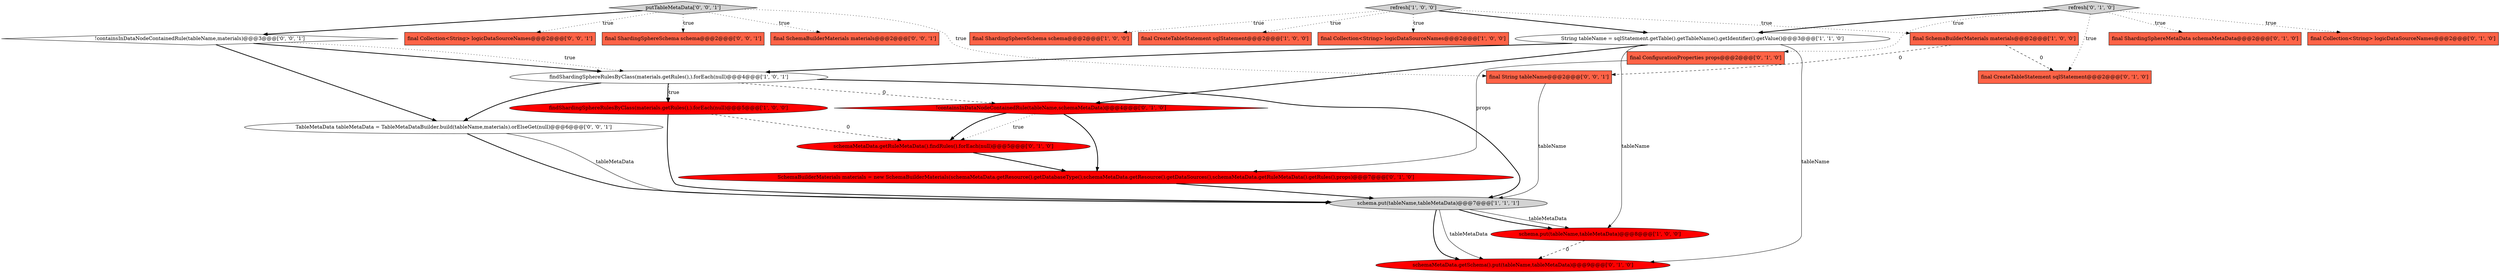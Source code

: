 digraph {
25 [style = filled, label = "!containsInDataNodeContainedRule(tableName,materials)@@@3@@@['0', '0', '1']", fillcolor = white, shape = diamond image = "AAA0AAABBB3BBB"];
1 [style = filled, label = "findShardingSphereRulesByClass(materials.getRules(),).forEach(null)@@@5@@@['1', '0', '0']", fillcolor = red, shape = ellipse image = "AAA1AAABBB1BBB"];
14 [style = filled, label = "schemaMetaData.getRuleMetaData().findRules().forEach(null)@@@5@@@['0', '1', '0']", fillcolor = red, shape = ellipse image = "AAA1AAABBB2BBB"];
3 [style = filled, label = "findShardingSphereRulesByClass(materials.getRules(),).forEach(null)@@@4@@@['1', '0', '1']", fillcolor = white, shape = ellipse image = "AAA0AAABBB1BBB"];
9 [style = filled, label = "schema.put(tableName,tableMetaData)@@@8@@@['1', '0', '0']", fillcolor = red, shape = ellipse image = "AAA1AAABBB1BBB"];
23 [style = filled, label = "putTableMetaData['0', '0', '1']", fillcolor = lightgray, shape = diamond image = "AAA0AAABBB3BBB"];
2 [style = filled, label = "final ShardingSphereSchema schema@@@2@@@['1', '0', '0']", fillcolor = tomato, shape = box image = "AAA0AAABBB1BBB"];
8 [style = filled, label = "schema.put(tableName,tableMetaData)@@@7@@@['1', '1', '1']", fillcolor = lightgray, shape = ellipse image = "AAA0AAABBB1BBB"];
15 [style = filled, label = "SchemaBuilderMaterials materials = new SchemaBuilderMaterials(schemaMetaData.getResource().getDatabaseType(),schemaMetaData.getResource().getDataSources(),schemaMetaData.getRuleMetaData().getRules(),props)@@@7@@@['0', '1', '0']", fillcolor = red, shape = ellipse image = "AAA1AAABBB2BBB"];
12 [style = filled, label = "!containsInDataNodeContainedRule(tableName,schemaMetaData)@@@4@@@['0', '1', '0']", fillcolor = red, shape = diamond image = "AAA1AAABBB2BBB"];
7 [style = filled, label = "final SchemaBuilderMaterials materials@@@2@@@['1', '0', '0']", fillcolor = tomato, shape = box image = "AAA1AAABBB1BBB"];
0 [style = filled, label = "final CreateTableStatement sqlStatement@@@2@@@['1', '0', '0']", fillcolor = tomato, shape = box image = "AAA0AAABBB1BBB"];
10 [style = filled, label = "schemaMetaData.getSchema().put(tableName,tableMetaData)@@@9@@@['0', '1', '0']", fillcolor = red, shape = ellipse image = "AAA1AAABBB2BBB"];
6 [style = filled, label = "String tableName = sqlStatement.getTable().getTableName().getIdentifier().getValue()@@@3@@@['1', '1', '0']", fillcolor = white, shape = ellipse image = "AAA0AAABBB1BBB"];
17 [style = filled, label = "final CreateTableStatement sqlStatement@@@2@@@['0', '1', '0']", fillcolor = tomato, shape = box image = "AAA1AAABBB2BBB"];
20 [style = filled, label = "TableMetaData tableMetaData = TableMetaDataBuilder.build(tableName,materials).orElseGet(null)@@@6@@@['0', '0', '1']", fillcolor = white, shape = ellipse image = "AAA0AAABBB3BBB"];
18 [style = filled, label = "refresh['0', '1', '0']", fillcolor = lightgray, shape = diamond image = "AAA0AAABBB2BBB"];
4 [style = filled, label = "final Collection<String> logicDataSourceNames@@@2@@@['1', '0', '0']", fillcolor = tomato, shape = box image = "AAA0AAABBB1BBB"];
16 [style = filled, label = "final ShardingSphereMetaData schemaMetaData@@@2@@@['0', '1', '0']", fillcolor = tomato, shape = box image = "AAA0AAABBB2BBB"];
22 [style = filled, label = "final Collection<String> logicDataSourceNames@@@2@@@['0', '0', '1']", fillcolor = tomato, shape = box image = "AAA0AAABBB3BBB"];
13 [style = filled, label = "final ConfigurationProperties props@@@2@@@['0', '1', '0']", fillcolor = tomato, shape = box image = "AAA0AAABBB2BBB"];
19 [style = filled, label = "final ShardingSphereSchema schema@@@2@@@['0', '0', '1']", fillcolor = tomato, shape = box image = "AAA0AAABBB3BBB"];
21 [style = filled, label = "final SchemaBuilderMaterials materials@@@2@@@['0', '0', '1']", fillcolor = tomato, shape = box image = "AAA0AAABBB3BBB"];
24 [style = filled, label = "final String tableName@@@2@@@['0', '0', '1']", fillcolor = tomato, shape = box image = "AAA0AAABBB3BBB"];
5 [style = filled, label = "refresh['1', '0', '0']", fillcolor = lightgray, shape = diamond image = "AAA0AAABBB1BBB"];
11 [style = filled, label = "final Collection<String> logicDataSourceNames@@@2@@@['0', '1', '0']", fillcolor = tomato, shape = box image = "AAA0AAABBB2BBB"];
6->3 [style = bold, label=""];
8->10 [style = bold, label=""];
23->25 [style = bold, label=""];
20->8 [style = solid, label="tableMetaData"];
9->10 [style = dashed, label="0"];
1->8 [style = bold, label=""];
3->1 [style = bold, label=""];
23->22 [style = dotted, label="true"];
18->16 [style = dotted, label="true"];
7->17 [style = dashed, label="0"];
1->14 [style = dashed, label="0"];
25->3 [style = bold, label=""];
12->15 [style = bold, label=""];
23->21 [style = dotted, label="true"];
5->0 [style = dotted, label="true"];
23->19 [style = dotted, label="true"];
5->4 [style = dotted, label="true"];
8->9 [style = solid, label="tableMetaData"];
12->14 [style = dotted, label="true"];
18->11 [style = dotted, label="true"];
25->20 [style = bold, label=""];
20->8 [style = bold, label=""];
3->20 [style = bold, label=""];
24->8 [style = solid, label="tableName"];
3->12 [style = dashed, label="0"];
5->6 [style = bold, label=""];
18->6 [style = bold, label=""];
7->24 [style = dashed, label="0"];
6->9 [style = solid, label="tableName"];
5->7 [style = dotted, label="true"];
3->8 [style = bold, label=""];
12->14 [style = bold, label=""];
8->9 [style = bold, label=""];
6->10 [style = solid, label="tableName"];
25->3 [style = dotted, label="true"];
14->15 [style = bold, label=""];
18->17 [style = dotted, label="true"];
3->1 [style = dotted, label="true"];
23->24 [style = dotted, label="true"];
15->8 [style = bold, label=""];
5->2 [style = dotted, label="true"];
13->15 [style = solid, label="props"];
8->10 [style = solid, label="tableMetaData"];
18->13 [style = dotted, label="true"];
6->12 [style = bold, label=""];
}

